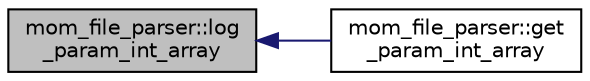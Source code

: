digraph "mom_file_parser::log_param_int_array"
{
 // INTERACTIVE_SVG=YES
  edge [fontname="Helvetica",fontsize="10",labelfontname="Helvetica",labelfontsize="10"];
  node [fontname="Helvetica",fontsize="10",shape=record];
  rankdir="LR";
  Node200 [label="mom_file_parser::log\l_param_int_array",height=0.2,width=0.4,color="black", fillcolor="grey75", style="filled", fontcolor="black"];
  Node200 -> Node201 [dir="back",color="midnightblue",fontsize="10",style="solid",fontname="Helvetica"];
  Node201 [label="mom_file_parser::get\l_param_int_array",height=0.2,width=0.4,color="black", fillcolor="white", style="filled",URL="$namespacemom__file__parser.html#a6044e9a5add3d31c9c953a8a713fbb78"];
}
